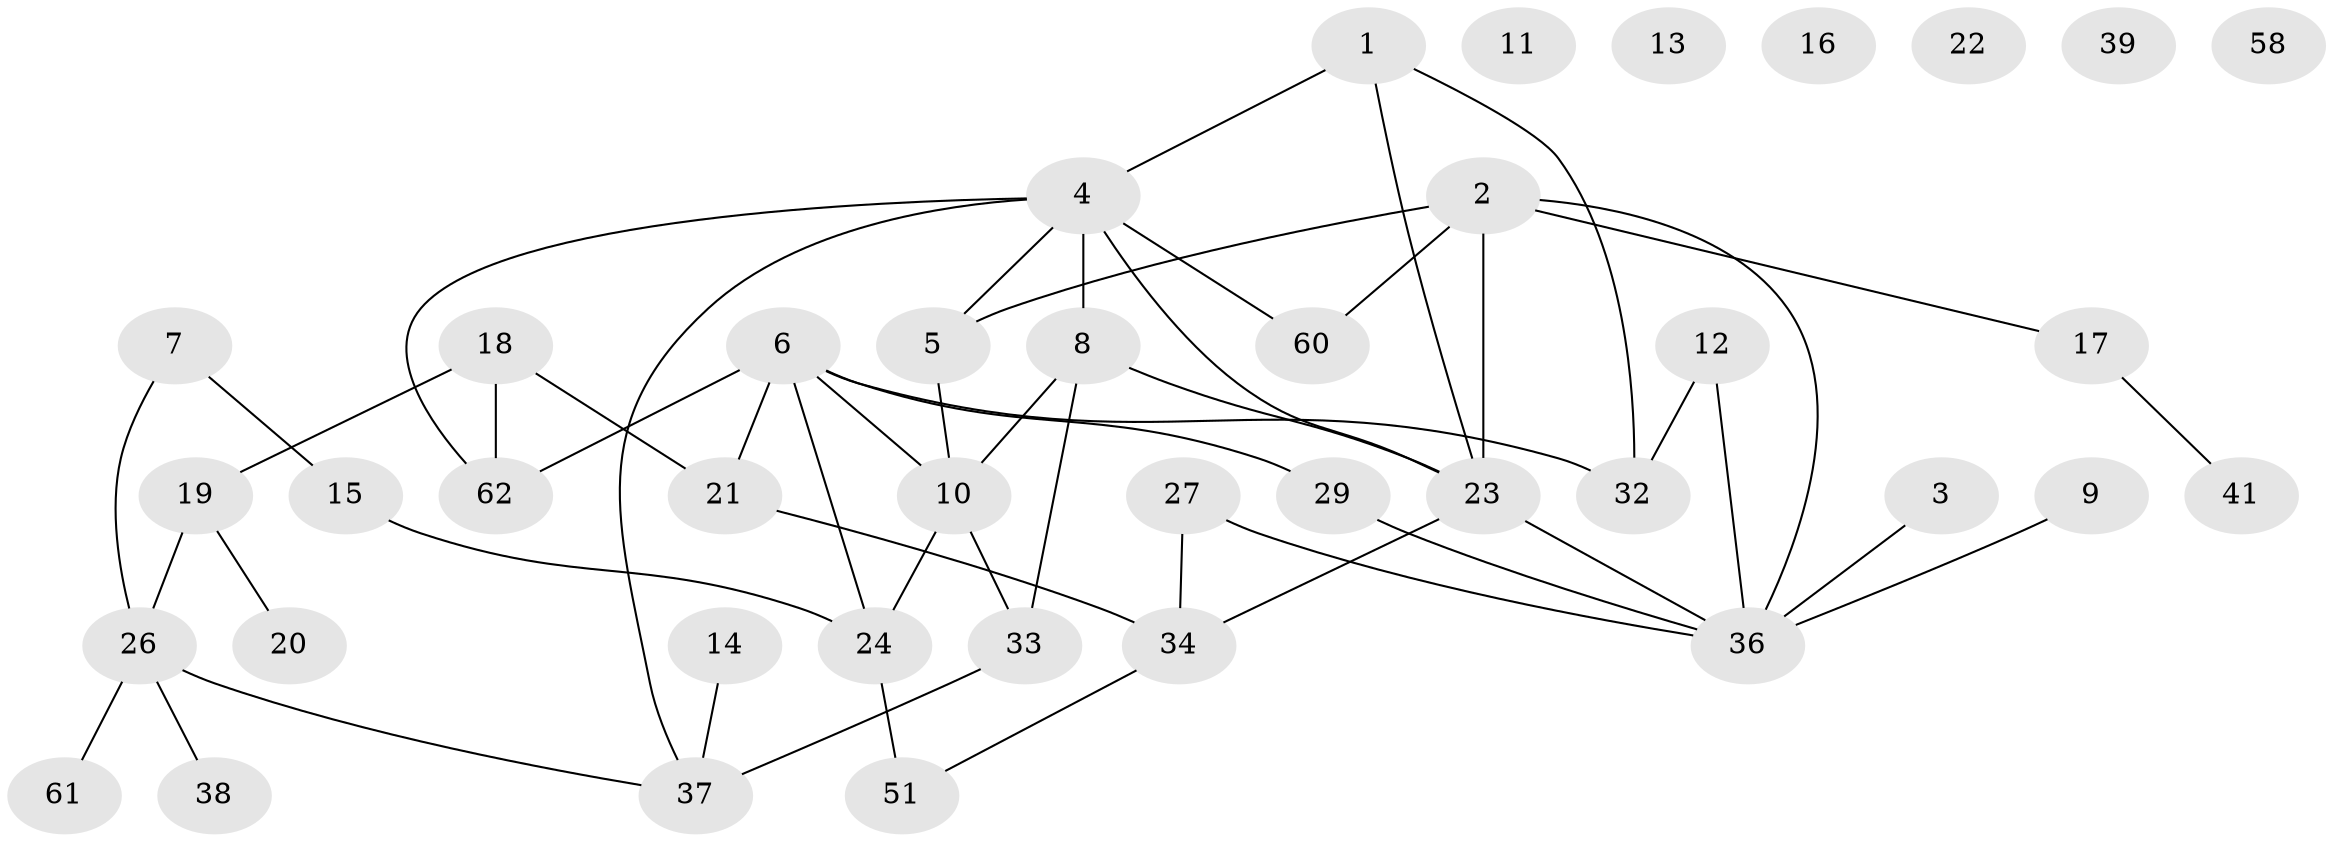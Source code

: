 // original degree distribution, {3: 0.25, 5: 0.08823529411764706, 1: 0.1323529411764706, 6: 0.029411764705882353, 2: 0.36764705882352944, 0: 0.08823529411764706, 4: 0.04411764705882353}
// Generated by graph-tools (version 1.1) at 2025/41/03/06/25 10:41:23]
// undirected, 40 vertices, 52 edges
graph export_dot {
graph [start="1"]
  node [color=gray90,style=filled];
  1 [super="+49"];
  2 [super="+25"];
  3 [super="+42"];
  4 [super="+45"];
  5 [super="+43"];
  6 [super="+31"];
  7 [super="+40"];
  8 [super="+66"];
  9 [super="+47"];
  10 [super="+30"];
  11;
  12 [super="+63"];
  13;
  14 [super="+65"];
  15 [super="+59"];
  16;
  17 [super="+28"];
  18 [super="+56"];
  19 [super="+48"];
  20;
  21 [super="+55"];
  22;
  23 [super="+46"];
  24 [super="+35"];
  26 [super="+44"];
  27 [super="+53"];
  29 [super="+52"];
  32 [super="+50"];
  33;
  34;
  36 [super="+64"];
  37 [super="+57"];
  38 [super="+54"];
  39;
  41;
  51 [super="+68"];
  58;
  60 [super="+67"];
  61;
  62;
  1 -- 23;
  1 -- 4;
  1 -- 32;
  2 -- 60;
  2 -- 23;
  2 -- 36;
  2 -- 5 [weight=2];
  2 -- 17;
  3 -- 36;
  4 -- 37;
  4 -- 62;
  4 -- 8;
  4 -- 23;
  4 -- 5;
  4 -- 60;
  5 -- 10;
  6 -- 10;
  6 -- 21;
  6 -- 32;
  6 -- 62;
  6 -- 24;
  6 -- 29;
  7 -- 15;
  7 -- 26;
  8 -- 33;
  8 -- 23;
  8 -- 10;
  9 -- 36;
  10 -- 24 [weight=2];
  10 -- 33;
  12 -- 32;
  12 -- 36;
  14 -- 37;
  15 -- 24;
  17 -- 41;
  18 -- 21;
  18 -- 19;
  18 -- 62;
  19 -- 20;
  19 -- 26;
  21 -- 34;
  23 -- 34;
  23 -- 36;
  24 -- 51;
  26 -- 37;
  26 -- 61;
  26 -- 38;
  27 -- 34;
  27 -- 36;
  29 -- 36;
  33 -- 37;
  34 -- 51;
}
